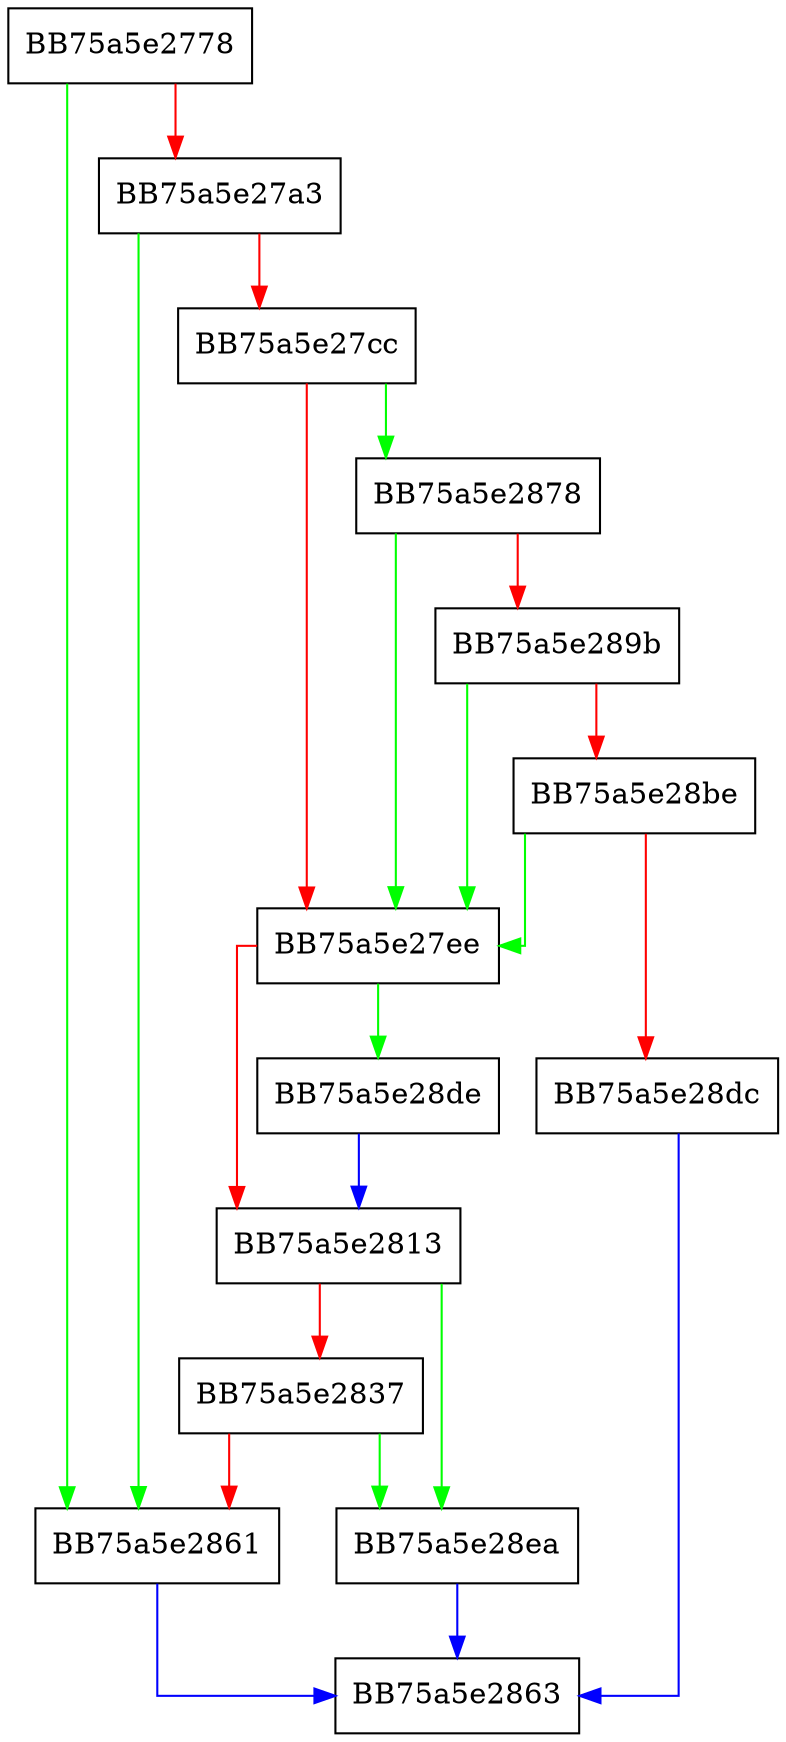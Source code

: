 digraph Native_JS_Runscript_gen {
  node [shape="box"];
  graph [splines=ortho];
  BB75a5e2778 -> BB75a5e2861 [color="green"];
  BB75a5e2778 -> BB75a5e27a3 [color="red"];
  BB75a5e27a3 -> BB75a5e2861 [color="green"];
  BB75a5e27a3 -> BB75a5e27cc [color="red"];
  BB75a5e27cc -> BB75a5e2878 [color="green"];
  BB75a5e27cc -> BB75a5e27ee [color="red"];
  BB75a5e27ee -> BB75a5e28de [color="green"];
  BB75a5e27ee -> BB75a5e2813 [color="red"];
  BB75a5e2813 -> BB75a5e28ea [color="green"];
  BB75a5e2813 -> BB75a5e2837 [color="red"];
  BB75a5e2837 -> BB75a5e28ea [color="green"];
  BB75a5e2837 -> BB75a5e2861 [color="red"];
  BB75a5e2861 -> BB75a5e2863 [color="blue"];
  BB75a5e2878 -> BB75a5e27ee [color="green"];
  BB75a5e2878 -> BB75a5e289b [color="red"];
  BB75a5e289b -> BB75a5e27ee [color="green"];
  BB75a5e289b -> BB75a5e28be [color="red"];
  BB75a5e28be -> BB75a5e27ee [color="green"];
  BB75a5e28be -> BB75a5e28dc [color="red"];
  BB75a5e28dc -> BB75a5e2863 [color="blue"];
  BB75a5e28de -> BB75a5e2813 [color="blue"];
  BB75a5e28ea -> BB75a5e2863 [color="blue"];
}